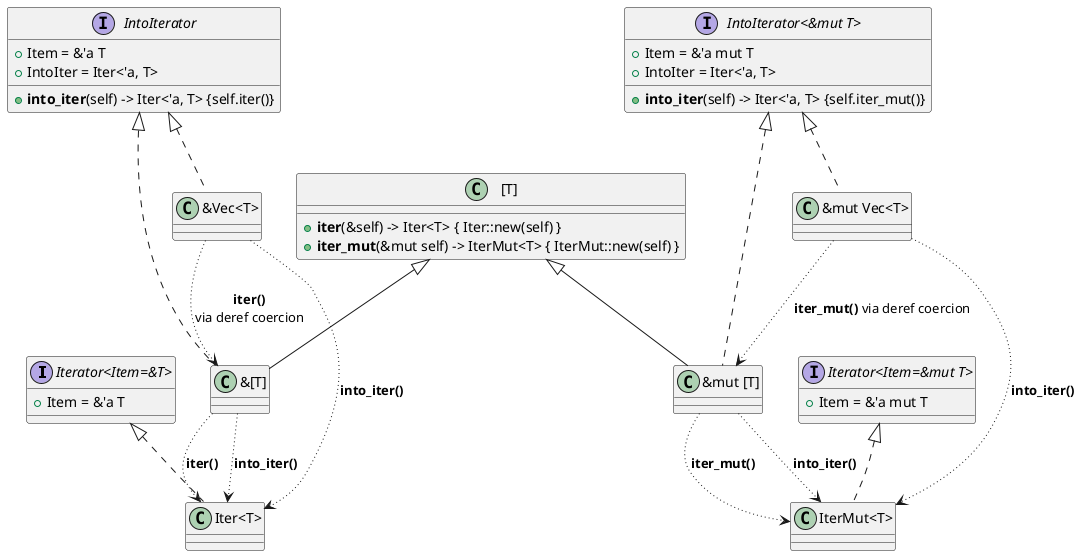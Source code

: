 @startuml
allow_mixing

interface "Iterator<Item=&T>" {
  + Item = &'a T
}

interface "Iterator<Item=&mut T>" {
  + Item = &'a mut T
}

interface "IntoIterator<&T>" {
    + Item = &'a T
    + IntoIter = Iter<'a, T>
    + <b>into_iter</b>(self) -> Iter<'a, T> {self.iter()}
}

interface "IntoIterator<&mut T>" {
    + Item = &'a mut T
    + IntoIter = Iter<'a, T>
    + <b>into_iter</b>(self) -> Iter<'a, T> {self.iter_mut()}
}

class " [T]" {
    + <b>iter</b>(&self) -> Iter<T> { Iter::new(self) }
    + <b>iter_mut</b>(&mut self) -> IterMut<T> { IterMut::new(self) }
}

class "&[T]"
class "&mut [T]"

"IntoIterator<&T>" <|.. "&Vec<T>"
"IntoIterator<&mut T>" <|.. "&mut Vec<T>"

"&Vec<T>" -[dotted]-> "&[T]" : <b>iter()</b>\nvia deref coercion
"&mut Vec<T>" -[dotted]-> "&mut [T]" : <b>iter_mut()</b> via deref coercion
"&Vec<T>" -[dotted]-> "Iter<T>" : <b>into_iter()</b>
"&mut Vec<T>" -[dotted]-> "IterMut<T>" : <b>into_iter()</b>
"&[T]" -[dotted]-> "Iter<T>" : <b>iter()</b>
"&[T]" -[dotted]-> "Iter<T>" : <b>into_iter()</b>
"&mut [T]" -[dotted]-> "IterMut<T>" : <b>iter_mut()</b>
"&mut [T]" -[dotted]-> "IterMut<T>" : <b>into_iter()</b>

" [T]" <|-- "&[T]"
" [T]" <|-- "&mut [T]"

"IntoIterator<&T>" <|.. "&[T]"
"IntoIterator<&mut T>" <|.. "&mut [T]"

"Iterator<Item=&T>" <|.. "Iter<T>"
"Iterator<Item=&mut T>" <|.. "IterMut<T>"
@enduml

